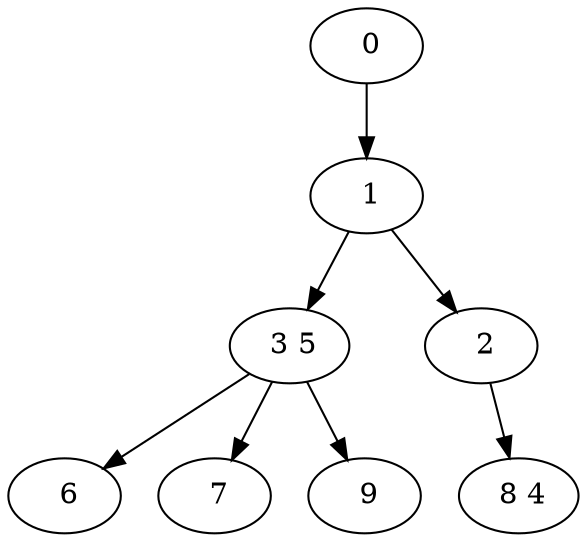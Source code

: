 digraph mytree {
" 0" -> " 1";
" 1" -> " 3 5";
" 1" -> " 2";
" 3 5" -> " 6";
" 3 5" -> " 7";
" 3 5" -> " 9";
" 2" -> " 8 4";
" 8 4";
" 6";
" 7";
" 9";
}
